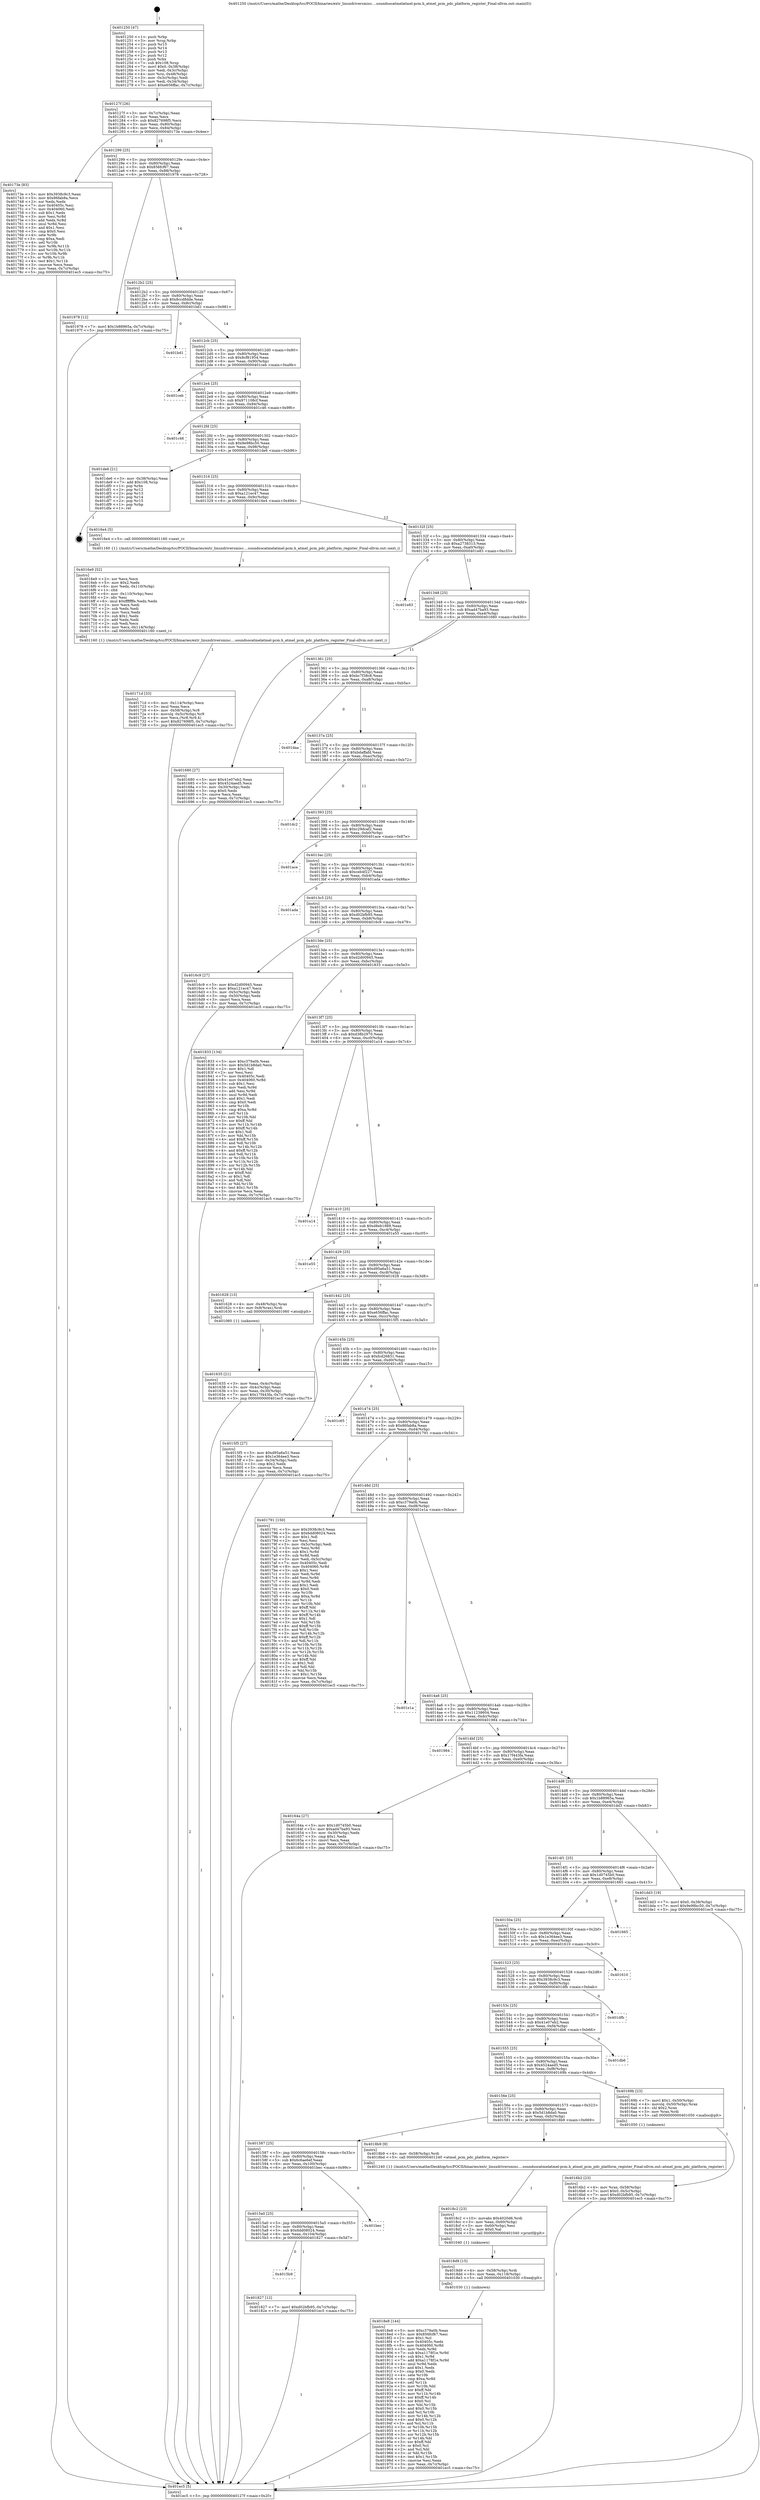 digraph "0x401250" {
  label = "0x401250 (/mnt/c/Users/mathe/Desktop/tcc/POCII/binaries/extr_linuxdriversmisc....soundsocatmelatmel-pcm.h_atmel_pcm_pdc_platform_register_Final-ollvm.out::main(0))"
  labelloc = "t"
  node[shape=record]

  Entry [label="",width=0.3,height=0.3,shape=circle,fillcolor=black,style=filled]
  "0x40127f" [label="{
     0x40127f [26]\l
     | [instrs]\l
     &nbsp;&nbsp;0x40127f \<+3\>: mov -0x7c(%rbp),%eax\l
     &nbsp;&nbsp;0x401282 \<+2\>: mov %eax,%ecx\l
     &nbsp;&nbsp;0x401284 \<+6\>: sub $0x827698f5,%ecx\l
     &nbsp;&nbsp;0x40128a \<+3\>: mov %eax,-0x80(%rbp)\l
     &nbsp;&nbsp;0x40128d \<+6\>: mov %ecx,-0x84(%rbp)\l
     &nbsp;&nbsp;0x401293 \<+6\>: je 000000000040173e \<main+0x4ee\>\l
  }"]
  "0x40173e" [label="{
     0x40173e [83]\l
     | [instrs]\l
     &nbsp;&nbsp;0x40173e \<+5\>: mov $0x3938c9c3,%eax\l
     &nbsp;&nbsp;0x401743 \<+5\>: mov $0x86fab8a,%ecx\l
     &nbsp;&nbsp;0x401748 \<+2\>: xor %edx,%edx\l
     &nbsp;&nbsp;0x40174a \<+7\>: mov 0x40405c,%esi\l
     &nbsp;&nbsp;0x401751 \<+7\>: mov 0x404060,%edi\l
     &nbsp;&nbsp;0x401758 \<+3\>: sub $0x1,%edx\l
     &nbsp;&nbsp;0x40175b \<+3\>: mov %esi,%r8d\l
     &nbsp;&nbsp;0x40175e \<+3\>: add %edx,%r8d\l
     &nbsp;&nbsp;0x401761 \<+4\>: imul %r8d,%esi\l
     &nbsp;&nbsp;0x401765 \<+3\>: and $0x1,%esi\l
     &nbsp;&nbsp;0x401768 \<+3\>: cmp $0x0,%esi\l
     &nbsp;&nbsp;0x40176b \<+4\>: sete %r9b\l
     &nbsp;&nbsp;0x40176f \<+3\>: cmp $0xa,%edi\l
     &nbsp;&nbsp;0x401772 \<+4\>: setl %r10b\l
     &nbsp;&nbsp;0x401776 \<+3\>: mov %r9b,%r11b\l
     &nbsp;&nbsp;0x401779 \<+3\>: and %r10b,%r11b\l
     &nbsp;&nbsp;0x40177c \<+3\>: xor %r10b,%r9b\l
     &nbsp;&nbsp;0x40177f \<+3\>: or %r9b,%r11b\l
     &nbsp;&nbsp;0x401782 \<+4\>: test $0x1,%r11b\l
     &nbsp;&nbsp;0x401786 \<+3\>: cmovne %ecx,%eax\l
     &nbsp;&nbsp;0x401789 \<+3\>: mov %eax,-0x7c(%rbp)\l
     &nbsp;&nbsp;0x40178c \<+5\>: jmp 0000000000401ec5 \<main+0xc75\>\l
  }"]
  "0x401299" [label="{
     0x401299 [25]\l
     | [instrs]\l
     &nbsp;&nbsp;0x401299 \<+5\>: jmp 000000000040129e \<main+0x4e\>\l
     &nbsp;&nbsp;0x40129e \<+3\>: mov -0x80(%rbp),%eax\l
     &nbsp;&nbsp;0x4012a1 \<+5\>: sub $0x856fcf67,%eax\l
     &nbsp;&nbsp;0x4012a6 \<+6\>: mov %eax,-0x88(%rbp)\l
     &nbsp;&nbsp;0x4012ac \<+6\>: je 0000000000401978 \<main+0x728\>\l
  }"]
  Exit [label="",width=0.3,height=0.3,shape=circle,fillcolor=black,style=filled,peripheries=2]
  "0x401978" [label="{
     0x401978 [12]\l
     | [instrs]\l
     &nbsp;&nbsp;0x401978 \<+7\>: movl $0x1b88965a,-0x7c(%rbp)\l
     &nbsp;&nbsp;0x40197f \<+5\>: jmp 0000000000401ec5 \<main+0xc75\>\l
  }"]
  "0x4012b2" [label="{
     0x4012b2 [25]\l
     | [instrs]\l
     &nbsp;&nbsp;0x4012b2 \<+5\>: jmp 00000000004012b7 \<main+0x67\>\l
     &nbsp;&nbsp;0x4012b7 \<+3\>: mov -0x80(%rbp),%eax\l
     &nbsp;&nbsp;0x4012ba \<+5\>: sub $0x8ccd8dde,%eax\l
     &nbsp;&nbsp;0x4012bf \<+6\>: mov %eax,-0x8c(%rbp)\l
     &nbsp;&nbsp;0x4012c5 \<+6\>: je 0000000000401bd1 \<main+0x981\>\l
  }"]
  "0x4018e8" [label="{
     0x4018e8 [144]\l
     | [instrs]\l
     &nbsp;&nbsp;0x4018e8 \<+5\>: mov $0xc379a0b,%eax\l
     &nbsp;&nbsp;0x4018ed \<+5\>: mov $0x856fcf67,%esi\l
     &nbsp;&nbsp;0x4018f2 \<+2\>: mov $0x1,%cl\l
     &nbsp;&nbsp;0x4018f4 \<+7\>: mov 0x40405c,%edx\l
     &nbsp;&nbsp;0x4018fb \<+8\>: mov 0x404060,%r8d\l
     &nbsp;&nbsp;0x401903 \<+3\>: mov %edx,%r9d\l
     &nbsp;&nbsp;0x401906 \<+7\>: sub $0xa1178f1e,%r9d\l
     &nbsp;&nbsp;0x40190d \<+4\>: sub $0x1,%r9d\l
     &nbsp;&nbsp;0x401911 \<+7\>: add $0xa1178f1e,%r9d\l
     &nbsp;&nbsp;0x401918 \<+4\>: imul %r9d,%edx\l
     &nbsp;&nbsp;0x40191c \<+3\>: and $0x1,%edx\l
     &nbsp;&nbsp;0x40191f \<+3\>: cmp $0x0,%edx\l
     &nbsp;&nbsp;0x401922 \<+4\>: sete %r10b\l
     &nbsp;&nbsp;0x401926 \<+4\>: cmp $0xa,%r8d\l
     &nbsp;&nbsp;0x40192a \<+4\>: setl %r11b\l
     &nbsp;&nbsp;0x40192e \<+3\>: mov %r10b,%bl\l
     &nbsp;&nbsp;0x401931 \<+3\>: xor $0xff,%bl\l
     &nbsp;&nbsp;0x401934 \<+3\>: mov %r11b,%r14b\l
     &nbsp;&nbsp;0x401937 \<+4\>: xor $0xff,%r14b\l
     &nbsp;&nbsp;0x40193b \<+3\>: xor $0x0,%cl\l
     &nbsp;&nbsp;0x40193e \<+3\>: mov %bl,%r15b\l
     &nbsp;&nbsp;0x401941 \<+4\>: and $0x0,%r15b\l
     &nbsp;&nbsp;0x401945 \<+3\>: and %cl,%r10b\l
     &nbsp;&nbsp;0x401948 \<+3\>: mov %r14b,%r12b\l
     &nbsp;&nbsp;0x40194b \<+4\>: and $0x0,%r12b\l
     &nbsp;&nbsp;0x40194f \<+3\>: and %cl,%r11b\l
     &nbsp;&nbsp;0x401952 \<+3\>: or %r10b,%r15b\l
     &nbsp;&nbsp;0x401955 \<+3\>: or %r11b,%r12b\l
     &nbsp;&nbsp;0x401958 \<+3\>: xor %r12b,%r15b\l
     &nbsp;&nbsp;0x40195b \<+3\>: or %r14b,%bl\l
     &nbsp;&nbsp;0x40195e \<+3\>: xor $0xff,%bl\l
     &nbsp;&nbsp;0x401961 \<+3\>: or $0x0,%cl\l
     &nbsp;&nbsp;0x401964 \<+2\>: and %cl,%bl\l
     &nbsp;&nbsp;0x401966 \<+3\>: or %bl,%r15b\l
     &nbsp;&nbsp;0x401969 \<+4\>: test $0x1,%r15b\l
     &nbsp;&nbsp;0x40196d \<+3\>: cmovne %esi,%eax\l
     &nbsp;&nbsp;0x401970 \<+3\>: mov %eax,-0x7c(%rbp)\l
     &nbsp;&nbsp;0x401973 \<+5\>: jmp 0000000000401ec5 \<main+0xc75\>\l
  }"]
  "0x401bd1" [label="{
     0x401bd1\l
  }", style=dashed]
  "0x4012cb" [label="{
     0x4012cb [25]\l
     | [instrs]\l
     &nbsp;&nbsp;0x4012cb \<+5\>: jmp 00000000004012d0 \<main+0x80\>\l
     &nbsp;&nbsp;0x4012d0 \<+3\>: mov -0x80(%rbp),%eax\l
     &nbsp;&nbsp;0x4012d3 \<+5\>: sub $0x8cf81954,%eax\l
     &nbsp;&nbsp;0x4012d8 \<+6\>: mov %eax,-0x90(%rbp)\l
     &nbsp;&nbsp;0x4012de \<+6\>: je 0000000000401ceb \<main+0xa9b\>\l
  }"]
  "0x4018d9" [label="{
     0x4018d9 [15]\l
     | [instrs]\l
     &nbsp;&nbsp;0x4018d9 \<+4\>: mov -0x58(%rbp),%rdi\l
     &nbsp;&nbsp;0x4018dd \<+6\>: mov %eax,-0x118(%rbp)\l
     &nbsp;&nbsp;0x4018e3 \<+5\>: call 0000000000401030 \<free@plt\>\l
     | [calls]\l
     &nbsp;&nbsp;0x401030 \{1\} (unknown)\l
  }"]
  "0x401ceb" [label="{
     0x401ceb\l
  }", style=dashed]
  "0x4012e4" [label="{
     0x4012e4 [25]\l
     | [instrs]\l
     &nbsp;&nbsp;0x4012e4 \<+5\>: jmp 00000000004012e9 \<main+0x99\>\l
     &nbsp;&nbsp;0x4012e9 \<+3\>: mov -0x80(%rbp),%eax\l
     &nbsp;&nbsp;0x4012ec \<+5\>: sub $0x971108cf,%eax\l
     &nbsp;&nbsp;0x4012f1 \<+6\>: mov %eax,-0x94(%rbp)\l
     &nbsp;&nbsp;0x4012f7 \<+6\>: je 0000000000401c46 \<main+0x9f6\>\l
  }"]
  "0x4018c2" [label="{
     0x4018c2 [23]\l
     | [instrs]\l
     &nbsp;&nbsp;0x4018c2 \<+10\>: movabs $0x4020d6,%rdi\l
     &nbsp;&nbsp;0x4018cc \<+3\>: mov %eax,-0x60(%rbp)\l
     &nbsp;&nbsp;0x4018cf \<+3\>: mov -0x60(%rbp),%esi\l
     &nbsp;&nbsp;0x4018d2 \<+2\>: mov $0x0,%al\l
     &nbsp;&nbsp;0x4018d4 \<+5\>: call 0000000000401040 \<printf@plt\>\l
     | [calls]\l
     &nbsp;&nbsp;0x401040 \{1\} (unknown)\l
  }"]
  "0x401c46" [label="{
     0x401c46\l
  }", style=dashed]
  "0x4012fd" [label="{
     0x4012fd [25]\l
     | [instrs]\l
     &nbsp;&nbsp;0x4012fd \<+5\>: jmp 0000000000401302 \<main+0xb2\>\l
     &nbsp;&nbsp;0x401302 \<+3\>: mov -0x80(%rbp),%eax\l
     &nbsp;&nbsp;0x401305 \<+5\>: sub $0x9e98bc50,%eax\l
     &nbsp;&nbsp;0x40130a \<+6\>: mov %eax,-0x98(%rbp)\l
     &nbsp;&nbsp;0x401310 \<+6\>: je 0000000000401de6 \<main+0xb96\>\l
  }"]
  "0x4015b9" [label="{
     0x4015b9\l
  }", style=dashed]
  "0x401de6" [label="{
     0x401de6 [21]\l
     | [instrs]\l
     &nbsp;&nbsp;0x401de6 \<+3\>: mov -0x38(%rbp),%eax\l
     &nbsp;&nbsp;0x401de9 \<+7\>: add $0x108,%rsp\l
     &nbsp;&nbsp;0x401df0 \<+1\>: pop %rbx\l
     &nbsp;&nbsp;0x401df1 \<+2\>: pop %r12\l
     &nbsp;&nbsp;0x401df3 \<+2\>: pop %r13\l
     &nbsp;&nbsp;0x401df5 \<+2\>: pop %r14\l
     &nbsp;&nbsp;0x401df7 \<+2\>: pop %r15\l
     &nbsp;&nbsp;0x401df9 \<+1\>: pop %rbp\l
     &nbsp;&nbsp;0x401dfa \<+1\>: ret\l
  }"]
  "0x401316" [label="{
     0x401316 [25]\l
     | [instrs]\l
     &nbsp;&nbsp;0x401316 \<+5\>: jmp 000000000040131b \<main+0xcb\>\l
     &nbsp;&nbsp;0x40131b \<+3\>: mov -0x80(%rbp),%eax\l
     &nbsp;&nbsp;0x40131e \<+5\>: sub $0xa121ec47,%eax\l
     &nbsp;&nbsp;0x401323 \<+6\>: mov %eax,-0x9c(%rbp)\l
     &nbsp;&nbsp;0x401329 \<+6\>: je 00000000004016e4 \<main+0x494\>\l
  }"]
  "0x401827" [label="{
     0x401827 [12]\l
     | [instrs]\l
     &nbsp;&nbsp;0x401827 \<+7\>: movl $0xd02bfb95,-0x7c(%rbp)\l
     &nbsp;&nbsp;0x40182e \<+5\>: jmp 0000000000401ec5 \<main+0xc75\>\l
  }"]
  "0x4016e4" [label="{
     0x4016e4 [5]\l
     | [instrs]\l
     &nbsp;&nbsp;0x4016e4 \<+5\>: call 0000000000401160 \<next_i\>\l
     | [calls]\l
     &nbsp;&nbsp;0x401160 \{1\} (/mnt/c/Users/mathe/Desktop/tcc/POCII/binaries/extr_linuxdriversmisc....soundsocatmelatmel-pcm.h_atmel_pcm_pdc_platform_register_Final-ollvm.out::next_i)\l
  }"]
  "0x40132f" [label="{
     0x40132f [25]\l
     | [instrs]\l
     &nbsp;&nbsp;0x40132f \<+5\>: jmp 0000000000401334 \<main+0xe4\>\l
     &nbsp;&nbsp;0x401334 \<+3\>: mov -0x80(%rbp),%eax\l
     &nbsp;&nbsp;0x401337 \<+5\>: sub $0xa2738313,%eax\l
     &nbsp;&nbsp;0x40133c \<+6\>: mov %eax,-0xa0(%rbp)\l
     &nbsp;&nbsp;0x401342 \<+6\>: je 0000000000401e83 \<main+0xc33\>\l
  }"]
  "0x4015a0" [label="{
     0x4015a0 [25]\l
     | [instrs]\l
     &nbsp;&nbsp;0x4015a0 \<+5\>: jmp 00000000004015a5 \<main+0x355\>\l
     &nbsp;&nbsp;0x4015a5 \<+3\>: mov -0x80(%rbp),%eax\l
     &nbsp;&nbsp;0x4015a8 \<+5\>: sub $0x6dd08024,%eax\l
     &nbsp;&nbsp;0x4015ad \<+6\>: mov %eax,-0x104(%rbp)\l
     &nbsp;&nbsp;0x4015b3 \<+6\>: je 0000000000401827 \<main+0x5d7\>\l
  }"]
  "0x401e83" [label="{
     0x401e83\l
  }", style=dashed]
  "0x401348" [label="{
     0x401348 [25]\l
     | [instrs]\l
     &nbsp;&nbsp;0x401348 \<+5\>: jmp 000000000040134d \<main+0xfd\>\l
     &nbsp;&nbsp;0x40134d \<+3\>: mov -0x80(%rbp),%eax\l
     &nbsp;&nbsp;0x401350 \<+5\>: sub $0xad47ba93,%eax\l
     &nbsp;&nbsp;0x401355 \<+6\>: mov %eax,-0xa4(%rbp)\l
     &nbsp;&nbsp;0x40135b \<+6\>: je 0000000000401680 \<main+0x430\>\l
  }"]
  "0x401bec" [label="{
     0x401bec\l
  }", style=dashed]
  "0x401680" [label="{
     0x401680 [27]\l
     | [instrs]\l
     &nbsp;&nbsp;0x401680 \<+5\>: mov $0x41e07eb2,%eax\l
     &nbsp;&nbsp;0x401685 \<+5\>: mov $0x4524aed5,%ecx\l
     &nbsp;&nbsp;0x40168a \<+3\>: mov -0x30(%rbp),%edx\l
     &nbsp;&nbsp;0x40168d \<+3\>: cmp $0x0,%edx\l
     &nbsp;&nbsp;0x401690 \<+3\>: cmove %ecx,%eax\l
     &nbsp;&nbsp;0x401693 \<+3\>: mov %eax,-0x7c(%rbp)\l
     &nbsp;&nbsp;0x401696 \<+5\>: jmp 0000000000401ec5 \<main+0xc75\>\l
  }"]
  "0x401361" [label="{
     0x401361 [25]\l
     | [instrs]\l
     &nbsp;&nbsp;0x401361 \<+5\>: jmp 0000000000401366 \<main+0x116\>\l
     &nbsp;&nbsp;0x401366 \<+3\>: mov -0x80(%rbp),%eax\l
     &nbsp;&nbsp;0x401369 \<+5\>: sub $0xbc7f38c8,%eax\l
     &nbsp;&nbsp;0x40136e \<+6\>: mov %eax,-0xa8(%rbp)\l
     &nbsp;&nbsp;0x401374 \<+6\>: je 0000000000401daa \<main+0xb5a\>\l
  }"]
  "0x401587" [label="{
     0x401587 [25]\l
     | [instrs]\l
     &nbsp;&nbsp;0x401587 \<+5\>: jmp 000000000040158c \<main+0x33c\>\l
     &nbsp;&nbsp;0x40158c \<+3\>: mov -0x80(%rbp),%eax\l
     &nbsp;&nbsp;0x40158f \<+5\>: sub $0x6c6ae6ef,%eax\l
     &nbsp;&nbsp;0x401594 \<+6\>: mov %eax,-0x100(%rbp)\l
     &nbsp;&nbsp;0x40159a \<+6\>: je 0000000000401bec \<main+0x99c\>\l
  }"]
  "0x401daa" [label="{
     0x401daa\l
  }", style=dashed]
  "0x40137a" [label="{
     0x40137a [25]\l
     | [instrs]\l
     &nbsp;&nbsp;0x40137a \<+5\>: jmp 000000000040137f \<main+0x12f\>\l
     &nbsp;&nbsp;0x40137f \<+3\>: mov -0x80(%rbp),%eax\l
     &nbsp;&nbsp;0x401382 \<+5\>: sub $0xbdaffafd,%eax\l
     &nbsp;&nbsp;0x401387 \<+6\>: mov %eax,-0xac(%rbp)\l
     &nbsp;&nbsp;0x40138d \<+6\>: je 0000000000401dc2 \<main+0xb72\>\l
  }"]
  "0x4018b9" [label="{
     0x4018b9 [9]\l
     | [instrs]\l
     &nbsp;&nbsp;0x4018b9 \<+4\>: mov -0x58(%rbp),%rdi\l
     &nbsp;&nbsp;0x4018bd \<+5\>: call 0000000000401240 \<atmel_pcm_pdc_platform_register\>\l
     | [calls]\l
     &nbsp;&nbsp;0x401240 \{1\} (/mnt/c/Users/mathe/Desktop/tcc/POCII/binaries/extr_linuxdriversmisc....soundsocatmelatmel-pcm.h_atmel_pcm_pdc_platform_register_Final-ollvm.out::atmel_pcm_pdc_platform_register)\l
  }"]
  "0x401dc2" [label="{
     0x401dc2\l
  }", style=dashed]
  "0x401393" [label="{
     0x401393 [25]\l
     | [instrs]\l
     &nbsp;&nbsp;0x401393 \<+5\>: jmp 0000000000401398 \<main+0x148\>\l
     &nbsp;&nbsp;0x401398 \<+3\>: mov -0x80(%rbp),%eax\l
     &nbsp;&nbsp;0x40139b \<+5\>: sub $0xc29dcaf2,%eax\l
     &nbsp;&nbsp;0x4013a0 \<+6\>: mov %eax,-0xb0(%rbp)\l
     &nbsp;&nbsp;0x4013a6 \<+6\>: je 0000000000401ace \<main+0x87e\>\l
  }"]
  "0x40171d" [label="{
     0x40171d [33]\l
     | [instrs]\l
     &nbsp;&nbsp;0x40171d \<+6\>: mov -0x114(%rbp),%ecx\l
     &nbsp;&nbsp;0x401723 \<+3\>: imul %eax,%ecx\l
     &nbsp;&nbsp;0x401726 \<+4\>: mov -0x58(%rbp),%r8\l
     &nbsp;&nbsp;0x40172a \<+4\>: movslq -0x5c(%rbp),%r9\l
     &nbsp;&nbsp;0x40172e \<+4\>: mov %ecx,(%r8,%r9,4)\l
     &nbsp;&nbsp;0x401732 \<+7\>: movl $0x827698f5,-0x7c(%rbp)\l
     &nbsp;&nbsp;0x401739 \<+5\>: jmp 0000000000401ec5 \<main+0xc75\>\l
  }"]
  "0x401ace" [label="{
     0x401ace\l
  }", style=dashed]
  "0x4013ac" [label="{
     0x4013ac [25]\l
     | [instrs]\l
     &nbsp;&nbsp;0x4013ac \<+5\>: jmp 00000000004013b1 \<main+0x161\>\l
     &nbsp;&nbsp;0x4013b1 \<+3\>: mov -0x80(%rbp),%eax\l
     &nbsp;&nbsp;0x4013b4 \<+5\>: sub $0xceb4f227,%eax\l
     &nbsp;&nbsp;0x4013b9 \<+6\>: mov %eax,-0xb4(%rbp)\l
     &nbsp;&nbsp;0x4013bf \<+6\>: je 0000000000401ada \<main+0x88a\>\l
  }"]
  "0x4016e9" [label="{
     0x4016e9 [52]\l
     | [instrs]\l
     &nbsp;&nbsp;0x4016e9 \<+2\>: xor %ecx,%ecx\l
     &nbsp;&nbsp;0x4016eb \<+5\>: mov $0x2,%edx\l
     &nbsp;&nbsp;0x4016f0 \<+6\>: mov %edx,-0x110(%rbp)\l
     &nbsp;&nbsp;0x4016f6 \<+1\>: cltd\l
     &nbsp;&nbsp;0x4016f7 \<+6\>: mov -0x110(%rbp),%esi\l
     &nbsp;&nbsp;0x4016fd \<+2\>: idiv %esi\l
     &nbsp;&nbsp;0x4016ff \<+6\>: imul $0xfffffffe,%edx,%edx\l
     &nbsp;&nbsp;0x401705 \<+2\>: mov %ecx,%edi\l
     &nbsp;&nbsp;0x401707 \<+2\>: sub %edx,%edi\l
     &nbsp;&nbsp;0x401709 \<+2\>: mov %ecx,%edx\l
     &nbsp;&nbsp;0x40170b \<+3\>: sub $0x1,%edx\l
     &nbsp;&nbsp;0x40170e \<+2\>: add %edx,%edi\l
     &nbsp;&nbsp;0x401710 \<+2\>: sub %edi,%ecx\l
     &nbsp;&nbsp;0x401712 \<+6\>: mov %ecx,-0x114(%rbp)\l
     &nbsp;&nbsp;0x401718 \<+5\>: call 0000000000401160 \<next_i\>\l
     | [calls]\l
     &nbsp;&nbsp;0x401160 \{1\} (/mnt/c/Users/mathe/Desktop/tcc/POCII/binaries/extr_linuxdriversmisc....soundsocatmelatmel-pcm.h_atmel_pcm_pdc_platform_register_Final-ollvm.out::next_i)\l
  }"]
  "0x401ada" [label="{
     0x401ada\l
  }", style=dashed]
  "0x4013c5" [label="{
     0x4013c5 [25]\l
     | [instrs]\l
     &nbsp;&nbsp;0x4013c5 \<+5\>: jmp 00000000004013ca \<main+0x17a\>\l
     &nbsp;&nbsp;0x4013ca \<+3\>: mov -0x80(%rbp),%eax\l
     &nbsp;&nbsp;0x4013cd \<+5\>: sub $0xd02bfb95,%eax\l
     &nbsp;&nbsp;0x4013d2 \<+6\>: mov %eax,-0xb8(%rbp)\l
     &nbsp;&nbsp;0x4013d8 \<+6\>: je 00000000004016c9 \<main+0x479\>\l
  }"]
  "0x4016b2" [label="{
     0x4016b2 [23]\l
     | [instrs]\l
     &nbsp;&nbsp;0x4016b2 \<+4\>: mov %rax,-0x58(%rbp)\l
     &nbsp;&nbsp;0x4016b6 \<+7\>: movl $0x0,-0x5c(%rbp)\l
     &nbsp;&nbsp;0x4016bd \<+7\>: movl $0xd02bfb95,-0x7c(%rbp)\l
     &nbsp;&nbsp;0x4016c4 \<+5\>: jmp 0000000000401ec5 \<main+0xc75\>\l
  }"]
  "0x4016c9" [label="{
     0x4016c9 [27]\l
     | [instrs]\l
     &nbsp;&nbsp;0x4016c9 \<+5\>: mov $0xd2d00945,%eax\l
     &nbsp;&nbsp;0x4016ce \<+5\>: mov $0xa121ec47,%ecx\l
     &nbsp;&nbsp;0x4016d3 \<+3\>: mov -0x5c(%rbp),%edx\l
     &nbsp;&nbsp;0x4016d6 \<+3\>: cmp -0x50(%rbp),%edx\l
     &nbsp;&nbsp;0x4016d9 \<+3\>: cmovl %ecx,%eax\l
     &nbsp;&nbsp;0x4016dc \<+3\>: mov %eax,-0x7c(%rbp)\l
     &nbsp;&nbsp;0x4016df \<+5\>: jmp 0000000000401ec5 \<main+0xc75\>\l
  }"]
  "0x4013de" [label="{
     0x4013de [25]\l
     | [instrs]\l
     &nbsp;&nbsp;0x4013de \<+5\>: jmp 00000000004013e3 \<main+0x193\>\l
     &nbsp;&nbsp;0x4013e3 \<+3\>: mov -0x80(%rbp),%eax\l
     &nbsp;&nbsp;0x4013e6 \<+5\>: sub $0xd2d00945,%eax\l
     &nbsp;&nbsp;0x4013eb \<+6\>: mov %eax,-0xbc(%rbp)\l
     &nbsp;&nbsp;0x4013f1 \<+6\>: je 0000000000401833 \<main+0x5e3\>\l
  }"]
  "0x40156e" [label="{
     0x40156e [25]\l
     | [instrs]\l
     &nbsp;&nbsp;0x40156e \<+5\>: jmp 0000000000401573 \<main+0x323\>\l
     &nbsp;&nbsp;0x401573 \<+3\>: mov -0x80(%rbp),%eax\l
     &nbsp;&nbsp;0x401576 \<+5\>: sub $0x5d1b8da0,%eax\l
     &nbsp;&nbsp;0x40157b \<+6\>: mov %eax,-0xfc(%rbp)\l
     &nbsp;&nbsp;0x401581 \<+6\>: je 00000000004018b9 \<main+0x669\>\l
  }"]
  "0x401833" [label="{
     0x401833 [134]\l
     | [instrs]\l
     &nbsp;&nbsp;0x401833 \<+5\>: mov $0xc379a0b,%eax\l
     &nbsp;&nbsp;0x401838 \<+5\>: mov $0x5d1b8da0,%ecx\l
     &nbsp;&nbsp;0x40183d \<+2\>: mov $0x1,%dl\l
     &nbsp;&nbsp;0x40183f \<+2\>: xor %esi,%esi\l
     &nbsp;&nbsp;0x401841 \<+7\>: mov 0x40405c,%edi\l
     &nbsp;&nbsp;0x401848 \<+8\>: mov 0x404060,%r8d\l
     &nbsp;&nbsp;0x401850 \<+3\>: sub $0x1,%esi\l
     &nbsp;&nbsp;0x401853 \<+3\>: mov %edi,%r9d\l
     &nbsp;&nbsp;0x401856 \<+3\>: add %esi,%r9d\l
     &nbsp;&nbsp;0x401859 \<+4\>: imul %r9d,%edi\l
     &nbsp;&nbsp;0x40185d \<+3\>: and $0x1,%edi\l
     &nbsp;&nbsp;0x401860 \<+3\>: cmp $0x0,%edi\l
     &nbsp;&nbsp;0x401863 \<+4\>: sete %r10b\l
     &nbsp;&nbsp;0x401867 \<+4\>: cmp $0xa,%r8d\l
     &nbsp;&nbsp;0x40186b \<+4\>: setl %r11b\l
     &nbsp;&nbsp;0x40186f \<+3\>: mov %r10b,%bl\l
     &nbsp;&nbsp;0x401872 \<+3\>: xor $0xff,%bl\l
     &nbsp;&nbsp;0x401875 \<+3\>: mov %r11b,%r14b\l
     &nbsp;&nbsp;0x401878 \<+4\>: xor $0xff,%r14b\l
     &nbsp;&nbsp;0x40187c \<+3\>: xor $0x1,%dl\l
     &nbsp;&nbsp;0x40187f \<+3\>: mov %bl,%r15b\l
     &nbsp;&nbsp;0x401882 \<+4\>: and $0xff,%r15b\l
     &nbsp;&nbsp;0x401886 \<+3\>: and %dl,%r10b\l
     &nbsp;&nbsp;0x401889 \<+3\>: mov %r14b,%r12b\l
     &nbsp;&nbsp;0x40188c \<+4\>: and $0xff,%r12b\l
     &nbsp;&nbsp;0x401890 \<+3\>: and %dl,%r11b\l
     &nbsp;&nbsp;0x401893 \<+3\>: or %r10b,%r15b\l
     &nbsp;&nbsp;0x401896 \<+3\>: or %r11b,%r12b\l
     &nbsp;&nbsp;0x401899 \<+3\>: xor %r12b,%r15b\l
     &nbsp;&nbsp;0x40189c \<+3\>: or %r14b,%bl\l
     &nbsp;&nbsp;0x40189f \<+3\>: xor $0xff,%bl\l
     &nbsp;&nbsp;0x4018a2 \<+3\>: or $0x1,%dl\l
     &nbsp;&nbsp;0x4018a5 \<+2\>: and %dl,%bl\l
     &nbsp;&nbsp;0x4018a7 \<+3\>: or %bl,%r15b\l
     &nbsp;&nbsp;0x4018aa \<+4\>: test $0x1,%r15b\l
     &nbsp;&nbsp;0x4018ae \<+3\>: cmovne %ecx,%eax\l
     &nbsp;&nbsp;0x4018b1 \<+3\>: mov %eax,-0x7c(%rbp)\l
     &nbsp;&nbsp;0x4018b4 \<+5\>: jmp 0000000000401ec5 \<main+0xc75\>\l
  }"]
  "0x4013f7" [label="{
     0x4013f7 [25]\l
     | [instrs]\l
     &nbsp;&nbsp;0x4013f7 \<+5\>: jmp 00000000004013fc \<main+0x1ac\>\l
     &nbsp;&nbsp;0x4013fc \<+3\>: mov -0x80(%rbp),%eax\l
     &nbsp;&nbsp;0x4013ff \<+5\>: sub $0xd38b2970,%eax\l
     &nbsp;&nbsp;0x401404 \<+6\>: mov %eax,-0xc0(%rbp)\l
     &nbsp;&nbsp;0x40140a \<+6\>: je 0000000000401a14 \<main+0x7c4\>\l
  }"]
  "0x40169b" [label="{
     0x40169b [23]\l
     | [instrs]\l
     &nbsp;&nbsp;0x40169b \<+7\>: movl $0x1,-0x50(%rbp)\l
     &nbsp;&nbsp;0x4016a2 \<+4\>: movslq -0x50(%rbp),%rax\l
     &nbsp;&nbsp;0x4016a6 \<+4\>: shl $0x2,%rax\l
     &nbsp;&nbsp;0x4016aa \<+3\>: mov %rax,%rdi\l
     &nbsp;&nbsp;0x4016ad \<+5\>: call 0000000000401050 \<malloc@plt\>\l
     | [calls]\l
     &nbsp;&nbsp;0x401050 \{1\} (unknown)\l
  }"]
  "0x401a14" [label="{
     0x401a14\l
  }", style=dashed]
  "0x401410" [label="{
     0x401410 [25]\l
     | [instrs]\l
     &nbsp;&nbsp;0x401410 \<+5\>: jmp 0000000000401415 \<main+0x1c5\>\l
     &nbsp;&nbsp;0x401415 \<+3\>: mov -0x80(%rbp),%eax\l
     &nbsp;&nbsp;0x401418 \<+5\>: sub $0xd8eb1889,%eax\l
     &nbsp;&nbsp;0x40141d \<+6\>: mov %eax,-0xc4(%rbp)\l
     &nbsp;&nbsp;0x401423 \<+6\>: je 0000000000401e55 \<main+0xc05\>\l
  }"]
  "0x401555" [label="{
     0x401555 [25]\l
     | [instrs]\l
     &nbsp;&nbsp;0x401555 \<+5\>: jmp 000000000040155a \<main+0x30a\>\l
     &nbsp;&nbsp;0x40155a \<+3\>: mov -0x80(%rbp),%eax\l
     &nbsp;&nbsp;0x40155d \<+5\>: sub $0x4524aed5,%eax\l
     &nbsp;&nbsp;0x401562 \<+6\>: mov %eax,-0xf8(%rbp)\l
     &nbsp;&nbsp;0x401568 \<+6\>: je 000000000040169b \<main+0x44b\>\l
  }"]
  "0x401e55" [label="{
     0x401e55\l
  }", style=dashed]
  "0x401429" [label="{
     0x401429 [25]\l
     | [instrs]\l
     &nbsp;&nbsp;0x401429 \<+5\>: jmp 000000000040142e \<main+0x1de\>\l
     &nbsp;&nbsp;0x40142e \<+3\>: mov -0x80(%rbp),%eax\l
     &nbsp;&nbsp;0x401431 \<+5\>: sub $0xd95a6a51,%eax\l
     &nbsp;&nbsp;0x401436 \<+6\>: mov %eax,-0xc8(%rbp)\l
     &nbsp;&nbsp;0x40143c \<+6\>: je 0000000000401628 \<main+0x3d8\>\l
  }"]
  "0x401db6" [label="{
     0x401db6\l
  }", style=dashed]
  "0x401628" [label="{
     0x401628 [13]\l
     | [instrs]\l
     &nbsp;&nbsp;0x401628 \<+4\>: mov -0x48(%rbp),%rax\l
     &nbsp;&nbsp;0x40162c \<+4\>: mov 0x8(%rax),%rdi\l
     &nbsp;&nbsp;0x401630 \<+5\>: call 0000000000401060 \<atoi@plt\>\l
     | [calls]\l
     &nbsp;&nbsp;0x401060 \{1\} (unknown)\l
  }"]
  "0x401442" [label="{
     0x401442 [25]\l
     | [instrs]\l
     &nbsp;&nbsp;0x401442 \<+5\>: jmp 0000000000401447 \<main+0x1f7\>\l
     &nbsp;&nbsp;0x401447 \<+3\>: mov -0x80(%rbp),%eax\l
     &nbsp;&nbsp;0x40144a \<+5\>: sub $0xe656ffac,%eax\l
     &nbsp;&nbsp;0x40144f \<+6\>: mov %eax,-0xcc(%rbp)\l
     &nbsp;&nbsp;0x401455 \<+6\>: je 00000000004015f5 \<main+0x3a5\>\l
  }"]
  "0x40153c" [label="{
     0x40153c [25]\l
     | [instrs]\l
     &nbsp;&nbsp;0x40153c \<+5\>: jmp 0000000000401541 \<main+0x2f1\>\l
     &nbsp;&nbsp;0x401541 \<+3\>: mov -0x80(%rbp),%eax\l
     &nbsp;&nbsp;0x401544 \<+5\>: sub $0x41e07eb2,%eax\l
     &nbsp;&nbsp;0x401549 \<+6\>: mov %eax,-0xf4(%rbp)\l
     &nbsp;&nbsp;0x40154f \<+6\>: je 0000000000401db6 \<main+0xb66\>\l
  }"]
  "0x4015f5" [label="{
     0x4015f5 [27]\l
     | [instrs]\l
     &nbsp;&nbsp;0x4015f5 \<+5\>: mov $0xd95a6a51,%eax\l
     &nbsp;&nbsp;0x4015fa \<+5\>: mov $0x1e364ee3,%ecx\l
     &nbsp;&nbsp;0x4015ff \<+3\>: mov -0x34(%rbp),%edx\l
     &nbsp;&nbsp;0x401602 \<+3\>: cmp $0x2,%edx\l
     &nbsp;&nbsp;0x401605 \<+3\>: cmovne %ecx,%eax\l
     &nbsp;&nbsp;0x401608 \<+3\>: mov %eax,-0x7c(%rbp)\l
     &nbsp;&nbsp;0x40160b \<+5\>: jmp 0000000000401ec5 \<main+0xc75\>\l
  }"]
  "0x40145b" [label="{
     0x40145b [25]\l
     | [instrs]\l
     &nbsp;&nbsp;0x40145b \<+5\>: jmp 0000000000401460 \<main+0x210\>\l
     &nbsp;&nbsp;0x401460 \<+3\>: mov -0x80(%rbp),%eax\l
     &nbsp;&nbsp;0x401463 \<+5\>: sub $0xfcd26831,%eax\l
     &nbsp;&nbsp;0x401468 \<+6\>: mov %eax,-0xd0(%rbp)\l
     &nbsp;&nbsp;0x40146e \<+6\>: je 0000000000401c65 \<main+0xa15\>\l
  }"]
  "0x401ec5" [label="{
     0x401ec5 [5]\l
     | [instrs]\l
     &nbsp;&nbsp;0x401ec5 \<+5\>: jmp 000000000040127f \<main+0x2f\>\l
  }"]
  "0x401250" [label="{
     0x401250 [47]\l
     | [instrs]\l
     &nbsp;&nbsp;0x401250 \<+1\>: push %rbp\l
     &nbsp;&nbsp;0x401251 \<+3\>: mov %rsp,%rbp\l
     &nbsp;&nbsp;0x401254 \<+2\>: push %r15\l
     &nbsp;&nbsp;0x401256 \<+2\>: push %r14\l
     &nbsp;&nbsp;0x401258 \<+2\>: push %r13\l
     &nbsp;&nbsp;0x40125a \<+2\>: push %r12\l
     &nbsp;&nbsp;0x40125c \<+1\>: push %rbx\l
     &nbsp;&nbsp;0x40125d \<+7\>: sub $0x108,%rsp\l
     &nbsp;&nbsp;0x401264 \<+7\>: movl $0x0,-0x38(%rbp)\l
     &nbsp;&nbsp;0x40126b \<+3\>: mov %edi,-0x3c(%rbp)\l
     &nbsp;&nbsp;0x40126e \<+4\>: mov %rsi,-0x48(%rbp)\l
     &nbsp;&nbsp;0x401272 \<+3\>: mov -0x3c(%rbp),%edi\l
     &nbsp;&nbsp;0x401275 \<+3\>: mov %edi,-0x34(%rbp)\l
     &nbsp;&nbsp;0x401278 \<+7\>: movl $0xe656ffac,-0x7c(%rbp)\l
  }"]
  "0x401635" [label="{
     0x401635 [21]\l
     | [instrs]\l
     &nbsp;&nbsp;0x401635 \<+3\>: mov %eax,-0x4c(%rbp)\l
     &nbsp;&nbsp;0x401638 \<+3\>: mov -0x4c(%rbp),%eax\l
     &nbsp;&nbsp;0x40163b \<+3\>: mov %eax,-0x30(%rbp)\l
     &nbsp;&nbsp;0x40163e \<+7\>: movl $0x17f443fa,-0x7c(%rbp)\l
     &nbsp;&nbsp;0x401645 \<+5\>: jmp 0000000000401ec5 \<main+0xc75\>\l
  }"]
  "0x401dfb" [label="{
     0x401dfb\l
  }", style=dashed]
  "0x401c65" [label="{
     0x401c65\l
  }", style=dashed]
  "0x401474" [label="{
     0x401474 [25]\l
     | [instrs]\l
     &nbsp;&nbsp;0x401474 \<+5\>: jmp 0000000000401479 \<main+0x229\>\l
     &nbsp;&nbsp;0x401479 \<+3\>: mov -0x80(%rbp),%eax\l
     &nbsp;&nbsp;0x40147c \<+5\>: sub $0x86fab8a,%eax\l
     &nbsp;&nbsp;0x401481 \<+6\>: mov %eax,-0xd4(%rbp)\l
     &nbsp;&nbsp;0x401487 \<+6\>: je 0000000000401791 \<main+0x541\>\l
  }"]
  "0x401523" [label="{
     0x401523 [25]\l
     | [instrs]\l
     &nbsp;&nbsp;0x401523 \<+5\>: jmp 0000000000401528 \<main+0x2d8\>\l
     &nbsp;&nbsp;0x401528 \<+3\>: mov -0x80(%rbp),%eax\l
     &nbsp;&nbsp;0x40152b \<+5\>: sub $0x3938c9c3,%eax\l
     &nbsp;&nbsp;0x401530 \<+6\>: mov %eax,-0xf0(%rbp)\l
     &nbsp;&nbsp;0x401536 \<+6\>: je 0000000000401dfb \<main+0xbab\>\l
  }"]
  "0x401791" [label="{
     0x401791 [150]\l
     | [instrs]\l
     &nbsp;&nbsp;0x401791 \<+5\>: mov $0x3938c9c3,%eax\l
     &nbsp;&nbsp;0x401796 \<+5\>: mov $0x6dd08024,%ecx\l
     &nbsp;&nbsp;0x40179b \<+2\>: mov $0x1,%dl\l
     &nbsp;&nbsp;0x40179d \<+2\>: xor %esi,%esi\l
     &nbsp;&nbsp;0x40179f \<+3\>: mov -0x5c(%rbp),%edi\l
     &nbsp;&nbsp;0x4017a2 \<+3\>: mov %esi,%r8d\l
     &nbsp;&nbsp;0x4017a5 \<+4\>: sub $0x1,%r8d\l
     &nbsp;&nbsp;0x4017a9 \<+3\>: sub %r8d,%edi\l
     &nbsp;&nbsp;0x4017ac \<+3\>: mov %edi,-0x5c(%rbp)\l
     &nbsp;&nbsp;0x4017af \<+7\>: mov 0x40405c,%edi\l
     &nbsp;&nbsp;0x4017b6 \<+8\>: mov 0x404060,%r8d\l
     &nbsp;&nbsp;0x4017be \<+3\>: sub $0x1,%esi\l
     &nbsp;&nbsp;0x4017c1 \<+3\>: mov %edi,%r9d\l
     &nbsp;&nbsp;0x4017c4 \<+3\>: add %esi,%r9d\l
     &nbsp;&nbsp;0x4017c7 \<+4\>: imul %r9d,%edi\l
     &nbsp;&nbsp;0x4017cb \<+3\>: and $0x1,%edi\l
     &nbsp;&nbsp;0x4017ce \<+3\>: cmp $0x0,%edi\l
     &nbsp;&nbsp;0x4017d1 \<+4\>: sete %r10b\l
     &nbsp;&nbsp;0x4017d5 \<+4\>: cmp $0xa,%r8d\l
     &nbsp;&nbsp;0x4017d9 \<+4\>: setl %r11b\l
     &nbsp;&nbsp;0x4017dd \<+3\>: mov %r10b,%bl\l
     &nbsp;&nbsp;0x4017e0 \<+3\>: xor $0xff,%bl\l
     &nbsp;&nbsp;0x4017e3 \<+3\>: mov %r11b,%r14b\l
     &nbsp;&nbsp;0x4017e6 \<+4\>: xor $0xff,%r14b\l
     &nbsp;&nbsp;0x4017ea \<+3\>: xor $0x1,%dl\l
     &nbsp;&nbsp;0x4017ed \<+3\>: mov %bl,%r15b\l
     &nbsp;&nbsp;0x4017f0 \<+4\>: and $0xff,%r15b\l
     &nbsp;&nbsp;0x4017f4 \<+3\>: and %dl,%r10b\l
     &nbsp;&nbsp;0x4017f7 \<+3\>: mov %r14b,%r12b\l
     &nbsp;&nbsp;0x4017fa \<+4\>: and $0xff,%r12b\l
     &nbsp;&nbsp;0x4017fe \<+3\>: and %dl,%r11b\l
     &nbsp;&nbsp;0x401801 \<+3\>: or %r10b,%r15b\l
     &nbsp;&nbsp;0x401804 \<+3\>: or %r11b,%r12b\l
     &nbsp;&nbsp;0x401807 \<+3\>: xor %r12b,%r15b\l
     &nbsp;&nbsp;0x40180a \<+3\>: or %r14b,%bl\l
     &nbsp;&nbsp;0x40180d \<+3\>: xor $0xff,%bl\l
     &nbsp;&nbsp;0x401810 \<+3\>: or $0x1,%dl\l
     &nbsp;&nbsp;0x401813 \<+2\>: and %dl,%bl\l
     &nbsp;&nbsp;0x401815 \<+3\>: or %bl,%r15b\l
     &nbsp;&nbsp;0x401818 \<+4\>: test $0x1,%r15b\l
     &nbsp;&nbsp;0x40181c \<+3\>: cmovne %ecx,%eax\l
     &nbsp;&nbsp;0x40181f \<+3\>: mov %eax,-0x7c(%rbp)\l
     &nbsp;&nbsp;0x401822 \<+5\>: jmp 0000000000401ec5 \<main+0xc75\>\l
  }"]
  "0x40148d" [label="{
     0x40148d [25]\l
     | [instrs]\l
     &nbsp;&nbsp;0x40148d \<+5\>: jmp 0000000000401492 \<main+0x242\>\l
     &nbsp;&nbsp;0x401492 \<+3\>: mov -0x80(%rbp),%eax\l
     &nbsp;&nbsp;0x401495 \<+5\>: sub $0xc379a0b,%eax\l
     &nbsp;&nbsp;0x40149a \<+6\>: mov %eax,-0xd8(%rbp)\l
     &nbsp;&nbsp;0x4014a0 \<+6\>: je 0000000000401e1a \<main+0xbca\>\l
  }"]
  "0x401610" [label="{
     0x401610\l
  }", style=dashed]
  "0x401e1a" [label="{
     0x401e1a\l
  }", style=dashed]
  "0x4014a6" [label="{
     0x4014a6 [25]\l
     | [instrs]\l
     &nbsp;&nbsp;0x4014a6 \<+5\>: jmp 00000000004014ab \<main+0x25b\>\l
     &nbsp;&nbsp;0x4014ab \<+3\>: mov -0x80(%rbp),%eax\l
     &nbsp;&nbsp;0x4014ae \<+5\>: sub $0x11238604,%eax\l
     &nbsp;&nbsp;0x4014b3 \<+6\>: mov %eax,-0xdc(%rbp)\l
     &nbsp;&nbsp;0x4014b9 \<+6\>: je 0000000000401984 \<main+0x734\>\l
  }"]
  "0x40150a" [label="{
     0x40150a [25]\l
     | [instrs]\l
     &nbsp;&nbsp;0x40150a \<+5\>: jmp 000000000040150f \<main+0x2bf\>\l
     &nbsp;&nbsp;0x40150f \<+3\>: mov -0x80(%rbp),%eax\l
     &nbsp;&nbsp;0x401512 \<+5\>: sub $0x1e364ee3,%eax\l
     &nbsp;&nbsp;0x401517 \<+6\>: mov %eax,-0xec(%rbp)\l
     &nbsp;&nbsp;0x40151d \<+6\>: je 0000000000401610 \<main+0x3c0\>\l
  }"]
  "0x401984" [label="{
     0x401984\l
  }", style=dashed]
  "0x4014bf" [label="{
     0x4014bf [25]\l
     | [instrs]\l
     &nbsp;&nbsp;0x4014bf \<+5\>: jmp 00000000004014c4 \<main+0x274\>\l
     &nbsp;&nbsp;0x4014c4 \<+3\>: mov -0x80(%rbp),%eax\l
     &nbsp;&nbsp;0x4014c7 \<+5\>: sub $0x17f443fa,%eax\l
     &nbsp;&nbsp;0x4014cc \<+6\>: mov %eax,-0xe0(%rbp)\l
     &nbsp;&nbsp;0x4014d2 \<+6\>: je 000000000040164a \<main+0x3fa\>\l
  }"]
  "0x401665" [label="{
     0x401665\l
  }", style=dashed]
  "0x40164a" [label="{
     0x40164a [27]\l
     | [instrs]\l
     &nbsp;&nbsp;0x40164a \<+5\>: mov $0x1d0745b0,%eax\l
     &nbsp;&nbsp;0x40164f \<+5\>: mov $0xad47ba93,%ecx\l
     &nbsp;&nbsp;0x401654 \<+3\>: mov -0x30(%rbp),%edx\l
     &nbsp;&nbsp;0x401657 \<+3\>: cmp $0x1,%edx\l
     &nbsp;&nbsp;0x40165a \<+3\>: cmovl %ecx,%eax\l
     &nbsp;&nbsp;0x40165d \<+3\>: mov %eax,-0x7c(%rbp)\l
     &nbsp;&nbsp;0x401660 \<+5\>: jmp 0000000000401ec5 \<main+0xc75\>\l
  }"]
  "0x4014d8" [label="{
     0x4014d8 [25]\l
     | [instrs]\l
     &nbsp;&nbsp;0x4014d8 \<+5\>: jmp 00000000004014dd \<main+0x28d\>\l
     &nbsp;&nbsp;0x4014dd \<+3\>: mov -0x80(%rbp),%eax\l
     &nbsp;&nbsp;0x4014e0 \<+5\>: sub $0x1b88965a,%eax\l
     &nbsp;&nbsp;0x4014e5 \<+6\>: mov %eax,-0xe4(%rbp)\l
     &nbsp;&nbsp;0x4014eb \<+6\>: je 0000000000401dd3 \<main+0xb83\>\l
  }"]
  "0x4014f1" [label="{
     0x4014f1 [25]\l
     | [instrs]\l
     &nbsp;&nbsp;0x4014f1 \<+5\>: jmp 00000000004014f6 \<main+0x2a6\>\l
     &nbsp;&nbsp;0x4014f6 \<+3\>: mov -0x80(%rbp),%eax\l
     &nbsp;&nbsp;0x4014f9 \<+5\>: sub $0x1d0745b0,%eax\l
     &nbsp;&nbsp;0x4014fe \<+6\>: mov %eax,-0xe8(%rbp)\l
     &nbsp;&nbsp;0x401504 \<+6\>: je 0000000000401665 \<main+0x415\>\l
  }"]
  "0x401dd3" [label="{
     0x401dd3 [19]\l
     | [instrs]\l
     &nbsp;&nbsp;0x401dd3 \<+7\>: movl $0x0,-0x38(%rbp)\l
     &nbsp;&nbsp;0x401dda \<+7\>: movl $0x9e98bc50,-0x7c(%rbp)\l
     &nbsp;&nbsp;0x401de1 \<+5\>: jmp 0000000000401ec5 \<main+0xc75\>\l
  }"]
  Entry -> "0x401250" [label=" 1"]
  "0x40127f" -> "0x40173e" [label=" 1"]
  "0x40127f" -> "0x401299" [label=" 15"]
  "0x401de6" -> Exit [label=" 1"]
  "0x401299" -> "0x401978" [label=" 1"]
  "0x401299" -> "0x4012b2" [label=" 14"]
  "0x401dd3" -> "0x401ec5" [label=" 1"]
  "0x4012b2" -> "0x401bd1" [label=" 0"]
  "0x4012b2" -> "0x4012cb" [label=" 14"]
  "0x401978" -> "0x401ec5" [label=" 1"]
  "0x4012cb" -> "0x401ceb" [label=" 0"]
  "0x4012cb" -> "0x4012e4" [label=" 14"]
  "0x4018e8" -> "0x401ec5" [label=" 1"]
  "0x4012e4" -> "0x401c46" [label=" 0"]
  "0x4012e4" -> "0x4012fd" [label=" 14"]
  "0x4018d9" -> "0x4018e8" [label=" 1"]
  "0x4012fd" -> "0x401de6" [label=" 1"]
  "0x4012fd" -> "0x401316" [label=" 13"]
  "0x4018c2" -> "0x4018d9" [label=" 1"]
  "0x401316" -> "0x4016e4" [label=" 1"]
  "0x401316" -> "0x40132f" [label=" 12"]
  "0x4018b9" -> "0x4018c2" [label=" 1"]
  "0x40132f" -> "0x401e83" [label=" 0"]
  "0x40132f" -> "0x401348" [label=" 12"]
  "0x401827" -> "0x401ec5" [label=" 1"]
  "0x401348" -> "0x401680" [label=" 1"]
  "0x401348" -> "0x401361" [label=" 11"]
  "0x4015a0" -> "0x4015b9" [label=" 0"]
  "0x401361" -> "0x401daa" [label=" 0"]
  "0x401361" -> "0x40137a" [label=" 11"]
  "0x401833" -> "0x401ec5" [label=" 1"]
  "0x40137a" -> "0x401dc2" [label=" 0"]
  "0x40137a" -> "0x401393" [label=" 11"]
  "0x401587" -> "0x4015a0" [label=" 1"]
  "0x401393" -> "0x401ace" [label=" 0"]
  "0x401393" -> "0x4013ac" [label=" 11"]
  "0x4015a0" -> "0x401827" [label=" 1"]
  "0x4013ac" -> "0x401ada" [label=" 0"]
  "0x4013ac" -> "0x4013c5" [label=" 11"]
  "0x40156e" -> "0x401587" [label=" 1"]
  "0x4013c5" -> "0x4016c9" [label=" 2"]
  "0x4013c5" -> "0x4013de" [label=" 9"]
  "0x40156e" -> "0x4018b9" [label=" 1"]
  "0x4013de" -> "0x401833" [label=" 1"]
  "0x4013de" -> "0x4013f7" [label=" 8"]
  "0x401587" -> "0x401bec" [label=" 0"]
  "0x4013f7" -> "0x401a14" [label=" 0"]
  "0x4013f7" -> "0x401410" [label=" 8"]
  "0x401791" -> "0x401ec5" [label=" 1"]
  "0x401410" -> "0x401e55" [label=" 0"]
  "0x401410" -> "0x401429" [label=" 8"]
  "0x40171d" -> "0x401ec5" [label=" 1"]
  "0x401429" -> "0x401628" [label=" 1"]
  "0x401429" -> "0x401442" [label=" 7"]
  "0x4016e9" -> "0x40171d" [label=" 1"]
  "0x401442" -> "0x4015f5" [label=" 1"]
  "0x401442" -> "0x40145b" [label=" 6"]
  "0x4015f5" -> "0x401ec5" [label=" 1"]
  "0x401250" -> "0x40127f" [label=" 1"]
  "0x401ec5" -> "0x40127f" [label=" 15"]
  "0x401628" -> "0x401635" [label=" 1"]
  "0x401635" -> "0x401ec5" [label=" 1"]
  "0x4016c9" -> "0x401ec5" [label=" 2"]
  "0x40145b" -> "0x401c65" [label=" 0"]
  "0x40145b" -> "0x401474" [label=" 6"]
  "0x4016b2" -> "0x401ec5" [label=" 1"]
  "0x401474" -> "0x401791" [label=" 1"]
  "0x401474" -> "0x40148d" [label=" 5"]
  "0x401555" -> "0x40156e" [label=" 2"]
  "0x40148d" -> "0x401e1a" [label=" 0"]
  "0x40148d" -> "0x4014a6" [label=" 5"]
  "0x401555" -> "0x40169b" [label=" 1"]
  "0x4014a6" -> "0x401984" [label=" 0"]
  "0x4014a6" -> "0x4014bf" [label=" 5"]
  "0x40153c" -> "0x401555" [label=" 3"]
  "0x4014bf" -> "0x40164a" [label=" 1"]
  "0x4014bf" -> "0x4014d8" [label=" 4"]
  "0x40164a" -> "0x401ec5" [label=" 1"]
  "0x401680" -> "0x401ec5" [label=" 1"]
  "0x40153c" -> "0x401db6" [label=" 0"]
  "0x4014d8" -> "0x401dd3" [label=" 1"]
  "0x4014d8" -> "0x4014f1" [label=" 3"]
  "0x4016e4" -> "0x4016e9" [label=" 1"]
  "0x4014f1" -> "0x401665" [label=" 0"]
  "0x4014f1" -> "0x40150a" [label=" 3"]
  "0x40173e" -> "0x401ec5" [label=" 1"]
  "0x40150a" -> "0x401610" [label=" 0"]
  "0x40150a" -> "0x401523" [label=" 3"]
  "0x40169b" -> "0x4016b2" [label=" 1"]
  "0x401523" -> "0x401dfb" [label=" 0"]
  "0x401523" -> "0x40153c" [label=" 3"]
}
